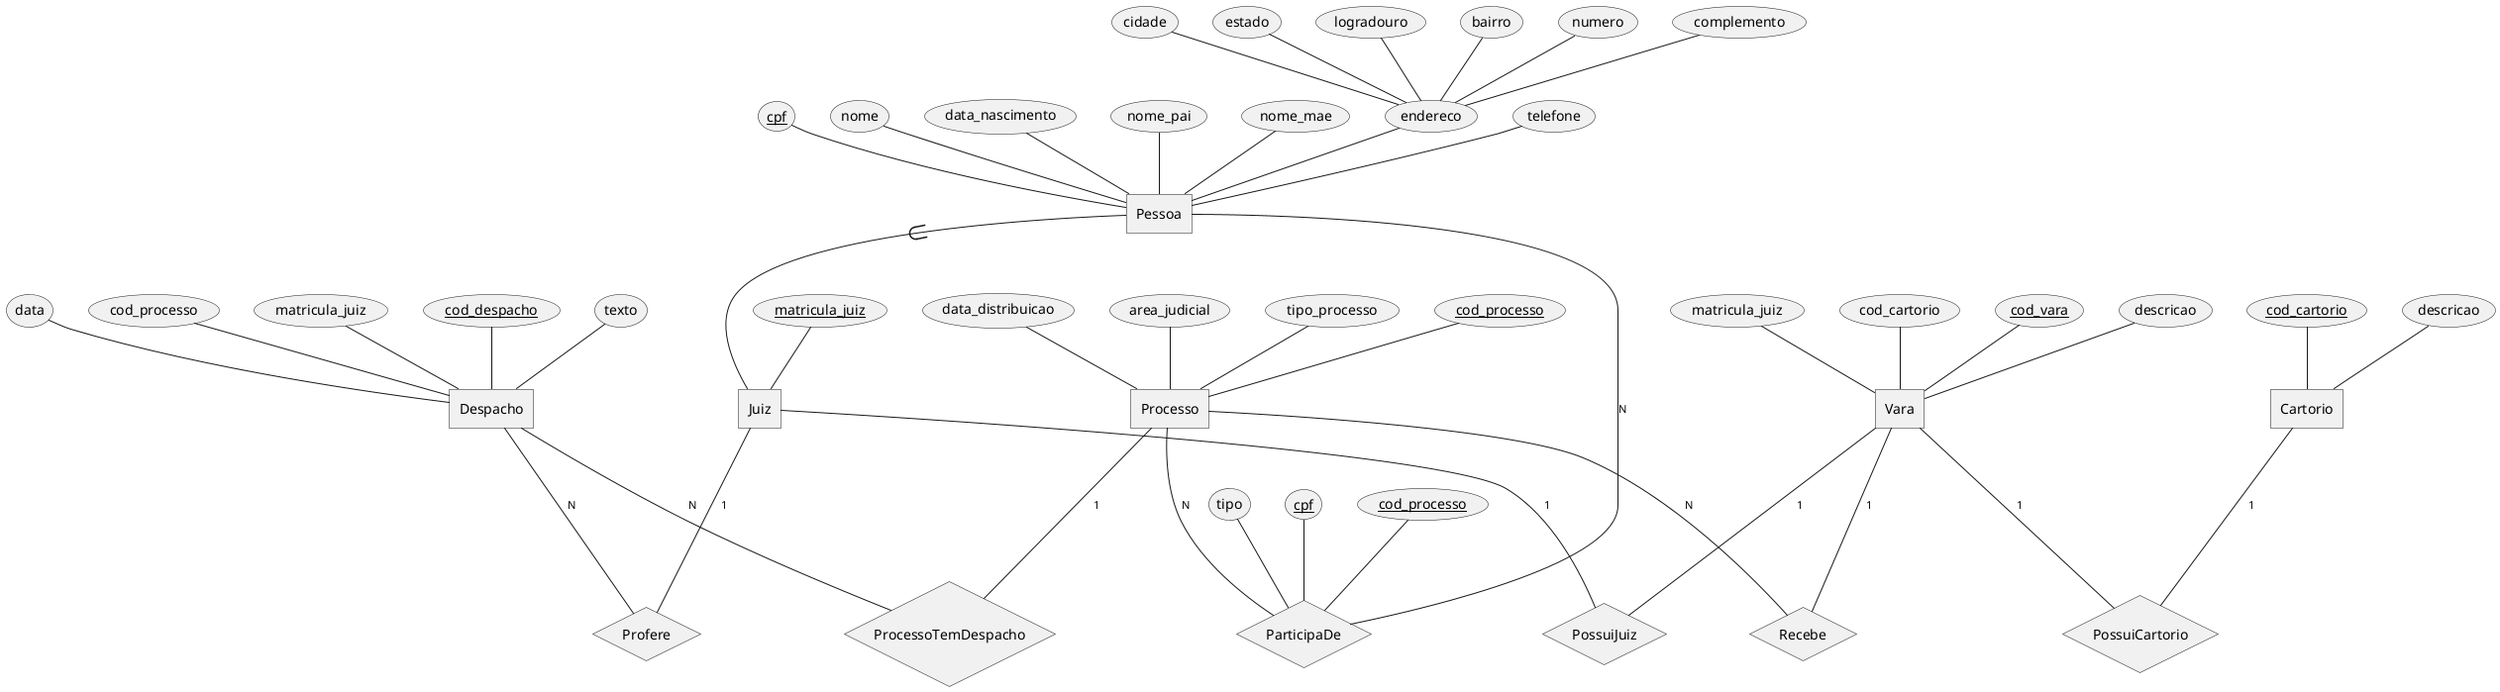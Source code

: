 @startchen
' -------------------------------------------------------------
' Definicao das Entidades
' -------------------------------------------------------------

entity Pessoa {
    cpf <<key>>
    nome
    data_nascimento
    nome_pai
    nome_mae
    endereco {
        cidade
        estado
        logradouro
        bairro
        numero
        complemento
    }
    telefone
}

entity Juiz {
    matricula_juiz <<key>>
}

entity Cartorio {
    cod_cartorio <<key>>
    descricao
}

entity Vara {
    cod_vara <<key>>
    descricao
    matricula_juiz
    cod_cartorio
}

entity Processo {
    cod_processo <<key>>
    data_distribuicao
    area_judicial
    tipo_processo
}

entity Despacho {
    cod_despacho <<key>>
    texto
    data
    cod_processo
    matricula_juiz
}


' -------------------------------------------------------------
' Definicao dos Relacionamentos
' -------------------------------------------------------------

relationship ParticipaDe {
    tipo
    cpf <<key>>
    cod_processo <<key>>
}
Pessoa -N- ParticipaDe
Processo -N- ParticipaDe

relationship Profere {
}
Juiz -1- Profere
Despacho -N- Profere

relationship Recebe {
}
Vara -1- Recebe
Processo -N- Recebe

relationship PossuiJuiz {
}
Vara -1- PossuiJuiz
Juiz -1- PossuiJuiz

relationship ProcessoTemDespacho {
}
Processo -1- ProcessoTemDespacho
Despacho -N- ProcessoTemDespacho

relationship PossuiCartorio {
}
Vara -1- PossuiCartorio
Cartorio -1- PossuiCartorio

Pessoa ->- Juiz


@endchen